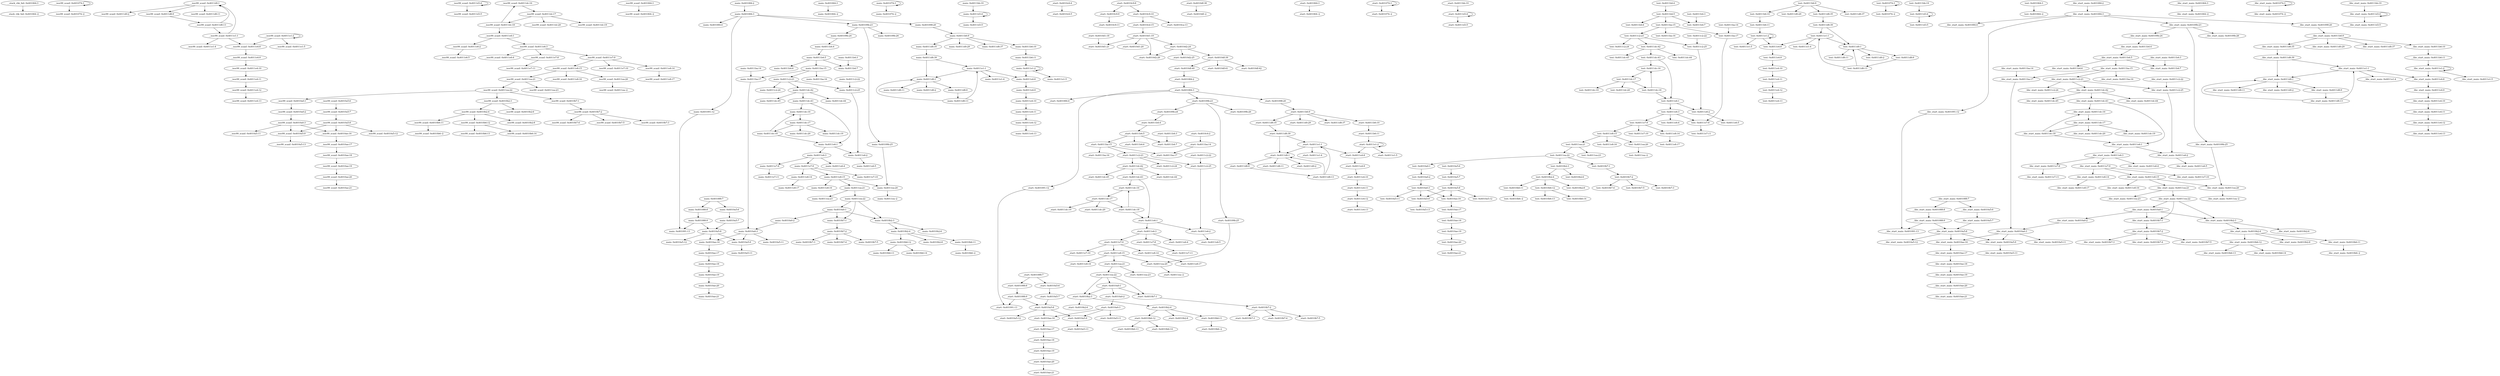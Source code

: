 digraph {
__stack_chk_fail_401064_3 [label="__stack_chk_fail: 0x401064:3"];
"__stack_chk_fail_401064_-2" [label="__stack_chk_fail: 0x401064:-2"];
__isoc99_scanf_401074_3 [label="__isoc99_scanf: 0x401074:3"];
"__isoc99_scanf_401074_-2" [label="__isoc99_scanf: 0x401074:-2"];
__isoc99_scanf_4011d0_1 [label="__isoc99_scanf: 0x4011d0:1"];
__isoc99_scanf_4011d0_2 [label="__isoc99_scanf: 0x4011d0:2"];
__isoc99_scanf_4011d8_9 [label="__isoc99_scanf: 0x4011d8:9"];
__isoc99_scanf_4011d8_11 [label="__isoc99_scanf: 0x4011d8:11"];
__isoc99_scanf_4011d3_4 [label="__isoc99_scanf: 0x4011d3:4"];
__isoc99_scanf_4011d3_5 [label="__isoc99_scanf: 0x4011d3:5"];
__isoc99_scanf_4011d8_13 [label="__isoc99_scanf: 0x4011d8:13"];
__isoc99_scanf_4011e1_1 [label="__isoc99_scanf: 0x4011e1:1"];
__isoc99_scanf_4011dc_16 [label="__isoc99_scanf: 0x4011dc:16"];
__isoc99_scanf_4011dc_17 [label="__isoc99_scanf: 0x4011dc:17"];
__isoc99_scanf_4011dc_18 [label="__isoc99_scanf: 0x4011dc:18"];
__isoc99_scanf_4011dc_19 [label="__isoc99_scanf: 0x4011dc:19"];
__isoc99_scanf_4011dc_20 [label="__isoc99_scanf: 0x4011dc:20"];
__isoc99_scanf_4011e6_1 [label="__isoc99_scanf: 0x4011e6:1"];
__isoc99_scanf_4011e1_4 [label="__isoc99_scanf: 0x4011e1:4"];
__isoc99_scanf_4011e4_8 [label="__isoc99_scanf: 0x4011e4:8"];
__isoc99_scanf_4011e1_2 [label="__isoc99_scanf: 0x4011e1:2"];
__isoc99_scanf_4011e1_5 [label="__isoc99_scanf: 0x4011e1:5"];
__isoc99_scanf_4011e4_9 [label="__isoc99_scanf: 0x4011e4:9"];
__isoc99_scanf_4011e4_10 [label="__isoc99_scanf: 0x4011e4:10"];
__isoc99_scanf_4011e4_11 [label="__isoc99_scanf: 0x4011e4:11"];
__isoc99_scanf_4011e4_12 [label="__isoc99_scanf: 0x4011e4:12"];
__isoc99_scanf_4011e4_13 [label="__isoc99_scanf: 0x4011e4:13"];
__isoc99_scanf_4011e6_2 [label="__isoc99_scanf: 0x4011e6:2"];
__isoc99_scanf_4011e6_3 [label="__isoc99_scanf: 0x4011e6:3"];
__isoc99_scanf_4011e6_5 [label="__isoc99_scanf: 0x4011e6:5"];
__isoc99_scanf_4011e6_4 [label="__isoc99_scanf: 0x4011e6:4"];
__isoc99_scanf_4011e7_8 [label="__isoc99_scanf: 0x4011e7:8"];
__isoc99_scanf_4011e7_9 [label="__isoc99_scanf: 0x4011e7:9"];
__isoc99_scanf_4011e7_11 [label="__isoc99_scanf: 0x4011e7:11"];
__isoc99_scanf_4011e7_10 [label="__isoc99_scanf: 0x4011e7:10"];
__isoc99_scanf_4011e8_14 [label="__isoc99_scanf: 0x4011e8:14"];
__isoc99_scanf_4011e8_15 [label="__isoc99_scanf: 0x4011e8:15"];
__isoc99_scanf_4011e8_17 [label="__isoc99_scanf: 0x4011e8:17"];
__isoc99_scanf_4011e8_16 [label="__isoc99_scanf: 0x4011e8:16"];
__isoc99_scanf_4011ea_20 [label="__isoc99_scanf: 0x4011ea:20"];
__isoc99_scanf_4011ea_21 [label="__isoc99_scanf: 0x4011ea:21"];
"__isoc99_scanf_4011ea_-2" [label="__isoc99_scanf: 0x4011ea:-2"];
__isoc99_scanf_4011ea_22 [label="__isoc99_scanf: 0x4011ea:22"];
__isoc99_scanf_4011ea_23 [label="__isoc99_scanf: 0x4011ea:23"];
__isoc99_scanf_4010a0_1 [label="__isoc99_scanf: 0x4010a0:1"];
__isoc99_scanf_4010b2_3 [label="__isoc99_scanf: 0x4010b2:3"];
__isoc99_scanf_4010b7_1 [label="__isoc99_scanf: 0x4010b7:1"];
__isoc99_scanf_4010a0_2 [label="__isoc99_scanf: 0x4010a0:2"];
__isoc99_scanf_4010a0_3 [label="__isoc99_scanf: 0x4010a0:3"];
__isoc99_scanf_4010a5_9 [label="__isoc99_scanf: 0x4010a5:9"];
__isoc99_scanf_4010a5_11 [label="__isoc99_scanf: 0x4010a5:11"];
__isoc99_scanf_4010ae_16 [label="__isoc99_scanf: 0x4010ae:16"];
__isoc99_scanf_4010a5_6 [label="__isoc99_scanf: 0x4010a5:6"];
__isoc99_scanf_4010a5_7 [label="__isoc99_scanf: 0x4010a5:7"];
__isoc99_scanf_4010a5_8 [label="__isoc99_scanf: 0x4010a5:8"];
__isoc99_scanf_4010a5_12 [label="__isoc99_scanf: 0x4010a5:12"];
__isoc99_scanf_4010a5_13 [label="__isoc99_scanf: 0x4010a5:13"];
__isoc99_scanf_4010ae_17 [label="__isoc99_scanf: 0x4010ae:17"];
__isoc99_scanf_4010ae_18 [label="__isoc99_scanf: 0x4010ae:18"];
__isoc99_scanf_4010ae_19 [label="__isoc99_scanf: 0x4010ae:19"];
__isoc99_scanf_4010ae_20 [label="__isoc99_scanf: 0x4010ae:20"];
__isoc99_scanf_4010ae_21 [label="__isoc99_scanf: 0x4010ae:21"];
__isoc99_scanf_4010b2_4 [label="__isoc99_scanf: 0x4010b2:4"];
__isoc99_scanf_4010b2_6 [label="__isoc99_scanf: 0x4010b2:6"];
__isoc99_scanf_4010b2_8 [label="__isoc99_scanf: 0x4010b2:8"];
__isoc99_scanf_4010b6_11 [label="__isoc99_scanf: 0x4010b6:11"];
__isoc99_scanf_4010b6_12 [label="__isoc99_scanf: 0x4010b6:12"];
"__isoc99_scanf_4010b6_-2" [label="__isoc99_scanf: 0x4010b6:-2"];
__isoc99_scanf_4010b6_13 [label="__isoc99_scanf: 0x4010b6:13"];
__isoc99_scanf_4010b6_14 [label="__isoc99_scanf: 0x4010b6:14"];
__isoc99_scanf_4010b7_2 [label="__isoc99_scanf: 0x4010b7:2"];
__isoc99_scanf_4010b7_3 [label="__isoc99_scanf: 0x4010b7:3"];
__isoc99_scanf_4010b7_4 [label="__isoc99_scanf: 0x4010b7:4"];
__isoc99_scanf_4010b7_5 [label="__isoc99_scanf: 0x4010b7:5"];
__isoc99_scanf_401064_3 [label="__isoc99_scanf: 0x401064:3"];
"__isoc99_scanf_401064_-2" [label="__isoc99_scanf: 0x401064:-2"];
main_401084_2 [label="main: 0x401084:2"];
main_401084_3 [label="main: 0x401084:3"];
main_401084_4 [label="main: 0x401084:4"];
main_401091_12 [label="main: 0x401091:12"];
main_401098_20 [label="main: 0x401098:20"];
main_40109b_23 [label="main: 0x40109b:23"];
main_401088_7 [label="main: 0x401088:7"];
main_401088_8 [label="main: 0x401088:8"];
main_4010a5_6 [label="main: 0x4010a5:6"];
main_401088_9 [label="main: 0x401088:9"];
main_401091_13 [label="main: 0x401091:13"];
main_4010a5_8 [label="main: 0x4010a5:8"];
main_4011b6_9 [label="main: 0x4011b6:9"];
main_40109b_24 [label="main: 0x40109b:24"];
main_40109b_25 [label="main: 0x40109b:25"];
main_40109b_26 [label="main: 0x40109b:26"];
main_4011b4_4 [label="main: 0x4011b4:4"];
main_4011ea_20 [label="main: 0x4011ea:20"];
main_4011b4_5 [label="main: 0x4011b4:5"];
main_4011b4_6 [label="main: 0x4011b4:6"];
main_4011b4_7 [label="main: 0x4011b4:7"];
main_4011ba_15 [label="main: 0x4011ba:15"];
main_4011b4_3 [label="main: 0x4011b4:3"];
main_4011b6_10 [label="main: 0x4011b6:10"];
main_4011d0_29 [label="main: 0x4011d0:29"];
main_4011d8_35 [label="main: 0x4011d8:35"];
main_4011d8_37 [label="main: 0x4011d8:37"];
main_4011b6_11 [label="main: 0x4011b6:11"];
main_4011e1_2 [label="main: 0x4011e1:2"];
main_4011ba_16 [label="main: 0x4011ba:16"];
main_4011ba_17 [label="main: 0x4011ba:17"];
main_4011c2_23 [label="main: 0x4011c2:23"];
main_4010a0_3 [label="main: 0x4010a0:3"];
main_4011ba_14 [label="main: 0x4011ba:14"];
main_4011c2_24 [label="main: 0x4011c2:24"];
main_4011c2_25 [label="main: 0x4011c2:25"];
main_4011dc_42 [label="main: 0x4011dc:42"];
main_4011e6_2 [label="main: 0x4011e6:2"];
main_4011c2_22 [label="main: 0x4011c2:22"];
main_4011d8_39 [label="main: 0x4011d8:39"];
main_4011e1_1 [label="main: 0x4011e1:1"];
main_4011d0_1 [label="main: 0x4011d0:1"];
main_4011dc_43 [label="main: 0x4011dc:43"];
main_4011dc_44 [label="main: 0x4011dc:44"];
main_4011dc_45 [label="main: 0x4011dc:45"];
main_4011dc_16 [label="main: 0x4011dc:16"];
main_4011e6_1 [label="main: 0x4011e6:1"];
main_4010a0_1 [label="main: 0x4010a0:1"];
main_4010a0_2 [label="main: 0x4010a0:2"];
main_4010b2_3 [label="main: 0x4010b2:3"];
main_4010b7_1 [label="main: 0x4010b7:1"];
main_4010a5_9 [label="main: 0x4010a5:9"];
main_4010a5_11 [label="main: 0x4010a5:11"];
main_4010ae_16 [label="main: 0x4010ae:16"];
main_4010a5_7 [label="main: 0x4010a5:7"];
main_4010a5_12 [label="main: 0x4010a5:12"];
main_4010a5_13 [label="main: 0x4010a5:13"];
main_4010ae_17 [label="main: 0x4010ae:17"];
main_4010ae_18 [label="main: 0x4010ae:18"];
main_4010ae_19 [label="main: 0x4010ae:19"];
main_4010ae_20 [label="main: 0x4010ae:20"];
main_4010ae_21 [label="main: 0x4010ae:21"];
main_4010b2_4 [label="main: 0x4010b2:4"];
main_4010b2_6 [label="main: 0x4010b2:6"];
main_4010b2_8 [label="main: 0x4010b2:8"];
main_4010b6_11 [label="main: 0x4010b6:11"];
main_4010b6_12 [label="main: 0x4010b6:12"];
"main_4010b6_-2" [label="main: 0x4010b6:-2"];
main_4010b6_13 [label="main: 0x4010b6:13"];
main_4010b6_14 [label="main: 0x4010b6:14"];
main_4010b7_2 [label="main: 0x4010b7:2"];
main_4010b7_3 [label="main: 0x4010b7:3"];
main_4010b7_4 [label="main: 0x4010b7:4"];
main_4010b7_5 [label="main: 0x4010b7:5"];
main_401064_3 [label="main: 0x401064:3"];
"main_401064_-2" [label="main: 0x401064:-2"];
main_401074_3 [label="main: 0x401074:3"];
"main_401074_-2" [label="main: 0x401074:-2"];
main_4011e1_4 [label="main: 0x4011e1:4"];
main_4011e4_8 [label="main: 0x4011e4:8"];
main_4011e1_5 [label="main: 0x4011e1:5"];
main_4011e4_9 [label="main: 0x4011e4:9"];
main_4011e4_10 [label="main: 0x4011e4:10"];
main_4011e4_11 [label="main: 0x4011e4:11"];
main_4011e4_12 [label="main: 0x4011e4:12"];
main_4011e4_13 [label="main: 0x4011e4:13"];
main_4011d0_2 [label="main: 0x4011d0:2"];
main_4011d8_9 [label="main: 0x4011d8:9"];
main_4011d8_11 [label="main: 0x4011d8:11"];
main_4011d3_4 [label="main: 0x4011d3:4"];
main_4011d3_5 [label="main: 0x4011d3:5"];
main_4011d8_13 [label="main: 0x4011d8:13"];
main_4011dc_17 [label="main: 0x4011dc:17"];
main_4011dc_18 [label="main: 0x4011dc:18"];
main_4011dc_19 [label="main: 0x4011dc:19"];
main_4011dc_20 [label="main: 0x4011dc:20"];
main_4011e6_3 [label="main: 0x4011e6:3"];
main_4011e6_5 [label="main: 0x4011e6:5"];
main_4011e6_4 [label="main: 0x4011e6:4"];
main_4011e7_8 [label="main: 0x4011e7:8"];
main_4011e7_9 [label="main: 0x4011e7:9"];
main_4011e7_11 [label="main: 0x4011e7:11"];
main_4011e7_10 [label="main: 0x4011e7:10"];
main_4011e8_14 [label="main: 0x4011e8:14"];
main_4011e8_15 [label="main: 0x4011e8:15"];
main_4011e8_17 [label="main: 0x4011e8:17"];
main_4011e8_16 [label="main: 0x4011e8:16"];
main_4011ea_21 [label="main: 0x4011ea:21"];
"main_4011ea_-2" [label="main: 0x4011ea:-2"];
main_4011ea_22 [label="main: 0x4011ea:22"];
main_4011ea_23 [label="main: 0x4011ea:23"];
main_4011bb_19 [label="main: 0x4011bb:19"];
_start_4010c6_4 [label="_start: 0x4010c6:4"];
_start_4010c6_5 [label="_start: 0x4010c6:5"];
_start_4010c9_8 [label="_start: 0x4010c9:8"];
_start_4010c9_9 [label="_start: 0x4010c9:9"];
_start_4010c9_10 [label="_start: 0x4010c9:10"];
_start_4010c9_11 [label="_start: 0x4010c9:11"];
_start_4010ca_13 [label="_start: 0x4010ca:13"];
_start_4010cd_15 [label="_start: 0x4010cd:15"];
_start_4010d1_19 [label="_start: 0x4010d1:19"];
_start_4010d1_20 [label="_start: 0x4010d1:20"];
_start_4010d1_21 [label="_start: 0x4010d1:21"];
_start_4010d2_24 [label="_start: 0x4010d2:24"];
_start_4010d2_26 [label="_start: 0x4010d2:26"];
_start_4010d1_18 [label="_start: 0x4010d1:18"];
_start_4010d2_25 [label="_start: 0x4010d2:25"];
_start_4010df_39 [label="_start: 0x4010df:39"];
_start_4010df_40 [label="_start: 0x4010df:40"];
_start_4010df_41 [label="_start: 0x4010df:41"];
_start_4010df_42 [label="_start: 0x4010df:42"];
_start_401084_2 [label="_start: 0x401084:2"];
_start_4010df_38 [label="_start: 0x4010df:38"];
"_start_4010df_-2" [label="_start: 0x4010df:-2"];
_start_401084_3 [label="_start: 0x401084:3"];
_start_401084_4 [label="_start: 0x401084:4"];
_start_401091_12 [label="_start: 0x401091:12"];
_start_401098_20 [label="_start: 0x401098:20"];
_start_40109b_23 [label="_start: 0x40109b:23"];
_start_401088_7 [label="_start: 0x401088:7"];
_start_401088_8 [label="_start: 0x401088:8"];
_start_4010a5_6 [label="_start: 0x4010a5:6"];
_start_401088_9 [label="_start: 0x401088:9"];
_start_401091_13 [label="_start: 0x401091:13"];
_start_4010a5_8 [label="_start: 0x4010a5:8"];
_start_4011b6_9 [label="_start: 0x4011b6:9"];
_start_40109b_24 [label="_start: 0x40109b:24"];
_start_40109b_25 [label="_start: 0x40109b:25"];
_start_40109b_26 [label="_start: 0x40109b:26"];
_start_4011b4_4 [label="_start: 0x4011b4:4"];
_start_4011ea_20 [label="_start: 0x4011ea:20"];
_start_4011b4_5 [label="_start: 0x4011b4:5"];
_start_4011b4_6 [label="_start: 0x4011b4:6"];
_start_4011b4_7 [label="_start: 0x4011b4:7"];
_start_4011ba_15 [label="_start: 0x4011ba:15"];
_start_4011b4_3 [label="_start: 0x4011b4:3"];
_start_4011b6_10 [label="_start: 0x4011b6:10"];
_start_4011d0_29 [label="_start: 0x4011d0:29"];
_start_4011d8_35 [label="_start: 0x4011d8:35"];
_start_4011d8_37 [label="_start: 0x4011d8:37"];
_start_4011b6_11 [label="_start: 0x4011b6:11"];
_start_4011e1_2 [label="_start: 0x4011e1:2"];
_start_4010c4_2 [label="_start: 0x4010c4:2"];
_start_4011ba_14 [label="_start: 0x4011ba:14"];
_start_4011ba_17 [label="_start: 0x4011ba:17"];
_start_4011ba_16 [label="_start: 0x4011ba:16"];
_start_4011c2_23 [label="_start: 0x4011c2:23"];
_start_4011c2_24 [label="_start: 0x4011c2:24"];
_start_4011c2_25 [label="_start: 0x4011c2:25"];
_start_4011dc_42 [label="_start: 0x4011dc:42"];
_start_4011e6_2 [label="_start: 0x4011e6:2"];
_start_4011c2_22 [label="_start: 0x4011c2:22"];
_start_4011d8_39 [label="_start: 0x4011d8:39"];
_start_4011e1_1 [label="_start: 0x4011e1:1"];
_start_4011d0_1 [label="_start: 0x4011d0:1"];
_start_4011dc_43 [label="_start: 0x4011dc:43"];
_start_4011dc_44 [label="_start: 0x4011dc:44"];
_start_4011dc_45 [label="_start: 0x4011dc:45"];
_start_4011dc_16 [label="_start: 0x4011dc:16"];
_start_4011e6_1 [label="_start: 0x4011e6:1"];
_start_4010a0_1 [label="_start: 0x4010a0:1"];
_start_4010a0_2 [label="_start: 0x4010a0:2"];
_start_4010b2_3 [label="_start: 0x4010b2:3"];
_start_4010b7_1 [label="_start: 0x4010b7:1"];
_start_4010a0_3 [label="_start: 0x4010a0:3"];
_start_4010a5_9 [label="_start: 0x4010a5:9"];
_start_4010a5_11 [label="_start: 0x4010a5:11"];
_start_4010ae_16 [label="_start: 0x4010ae:16"];
_start_4010a5_7 [label="_start: 0x4010a5:7"];
_start_4010a5_12 [label="_start: 0x4010a5:12"];
_start_4010a5_13 [label="_start: 0x4010a5:13"];
_start_4010ae_17 [label="_start: 0x4010ae:17"];
_start_4010ae_18 [label="_start: 0x4010ae:18"];
_start_4010ae_19 [label="_start: 0x4010ae:19"];
_start_4010ae_20 [label="_start: 0x4010ae:20"];
_start_4010ae_21 [label="_start: 0x4010ae:21"];
_start_4010b2_4 [label="_start: 0x4010b2:4"];
_start_4010b2_6 [label="_start: 0x4010b2:6"];
_start_4010b2_8 [label="_start: 0x4010b2:8"];
_start_4010b6_11 [label="_start: 0x4010b6:11"];
_start_4010b6_12 [label="_start: 0x4010b6:12"];
"_start_4010b6_-2" [label="_start: 0x4010b6:-2"];
_start_4010b6_13 [label="_start: 0x4010b6:13"];
_start_4010b6_14 [label="_start: 0x4010b6:14"];
_start_4010b7_2 [label="_start: 0x4010b7:2"];
_start_4010b7_3 [label="_start: 0x4010b7:3"];
_start_4010b7_4 [label="_start: 0x4010b7:4"];
_start_4010b7_5 [label="_start: 0x4010b7:5"];
_start_401064_3 [label="_start: 0x401064:3"];
"_start_401064_-2" [label="_start: 0x401064:-2"];
_start_401074_3 [label="_start: 0x401074:3"];
"_start_401074_-2" [label="_start: 0x401074:-2"];
_start_4011e1_4 [label="_start: 0x4011e1:4"];
_start_4011e4_8 [label="_start: 0x4011e4:8"];
_start_4011e1_5 [label="_start: 0x4011e1:5"];
_start_4011e4_9 [label="_start: 0x4011e4:9"];
_start_4011e4_10 [label="_start: 0x4011e4:10"];
_start_4011e4_11 [label="_start: 0x4011e4:11"];
_start_4011e4_12 [label="_start: 0x4011e4:12"];
_start_4011e4_13 [label="_start: 0x4011e4:13"];
_start_4011d0_2 [label="_start: 0x4011d0:2"];
_start_4011d8_9 [label="_start: 0x4011d8:9"];
_start_4011d8_11 [label="_start: 0x4011d8:11"];
_start_4011d3_4 [label="_start: 0x4011d3:4"];
_start_4011d3_5 [label="_start: 0x4011d3:5"];
_start_4011d8_13 [label="_start: 0x4011d8:13"];
_start_4011dc_17 [label="_start: 0x4011dc:17"];
_start_4011dc_18 [label="_start: 0x4011dc:18"];
_start_4011dc_19 [label="_start: 0x4011dc:19"];
_start_4011dc_20 [label="_start: 0x4011dc:20"];
_start_4011e6_3 [label="_start: 0x4011e6:3"];
_start_4011e6_5 [label="_start: 0x4011e6:5"];
_start_4011e6_4 [label="_start: 0x4011e6:4"];
_start_4011e7_8 [label="_start: 0x4011e7:8"];
_start_4011e7_9 [label="_start: 0x4011e7:9"];
_start_4011e7_11 [label="_start: 0x4011e7:11"];
_start_4011e7_10 [label="_start: 0x4011e7:10"];
_start_4011e8_14 [label="_start: 0x4011e8:14"];
_start_4011e8_15 [label="_start: 0x4011e8:15"];
_start_4011e8_17 [label="_start: 0x4011e8:17"];
_start_4011e8_16 [label="_start: 0x4011e8:16"];
_start_4011ea_21 [label="_start: 0x4011ea:21"];
"_start_4011ea_-2" [label="_start: 0x4011ea:-2"];
_start_4011ea_22 [label="_start: 0x4011ea:22"];
_start_4011ea_23 [label="_start: 0x4011ea:23"];
_start_4011bb_19 [label="_start: 0x4011bb:19"];
test_4011b4_4 [label="test: 0x4011b4:4"];
test_4011b4_5 [label="test: 0x4011b4:5"];
test_4011b4_6 [label="test: 0x4011b4:6"];
test_4011b4_7 [label="test: 0x4011b4:7"];
test_4011ba_15 [label="test: 0x4011ba:15"];
test_4011b4_3 [label="test: 0x4011b4:3"];
test_4011b6_9 [label="test: 0x4011b6:9"];
test_4011b6_10 [label="test: 0x4011b6:10"];
test_4011d0_29 [label="test: 0x4011d0:29"];
test_4011d8_35 [label="test: 0x4011d8:35"];
test_4011d8_37 [label="test: 0x4011d8:37"];
test_4011b6_11 [label="test: 0x4011b6:11"];
test_4011e1_2 [label="test: 0x4011e1:2"];
test_4011ba_16 [label="test: 0x4011ba:16"];
test_4011ba_17 [label="test: 0x4011ba:17"];
test_4011c2_23 [label="test: 0x4011c2:23"];
test_4011e7_8 [label="test: 0x4011e7:8"];
test_4011ba_14 [label="test: 0x4011ba:14"];
test_4011c2_24 [label="test: 0x4011c2:24"];
test_4011c2_25 [label="test: 0x4011c2:25"];
test_4011dc_42 [label="test: 0x4011dc:42"];
test_4011e6_2 [label="test: 0x4011e6:2"];
test_4011c2_22 [label="test: 0x4011c2:22"];
test_4011d8_39 [label="test: 0x4011d8:39"];
test_4011e1_1 [label="test: 0x4011e1:1"];
test_4011d0_1 [label="test: 0x4011d0:1"];
test_4011dc_43 [label="test: 0x4011dc:43"];
test_4011dc_44 [label="test: 0x4011dc:44"];
test_4011dc_45 [label="test: 0x4011dc:45"];
test_4011dc_16 [label="test: 0x4011dc:16"];
test_4011e6_1 [label="test: 0x4011e6:1"];
test_401074_3 [label="test: 0x401074:3"];
"test_401074_-2" [label="test: 0x401074:-2"];
test_4011e1_4 [label="test: 0x4011e1:4"];
test_4011e4_8 [label="test: 0x4011e4:8"];
test_4011e1_5 [label="test: 0x4011e1:5"];
test_4011e4_9 [label="test: 0x4011e4:9"];
test_4011e4_10 [label="test: 0x4011e4:10"];
test_4011e4_11 [label="test: 0x4011e4:11"];
test_4011e4_12 [label="test: 0x4011e4:12"];
test_4011e4_13 [label="test: 0x4011e4:13"];
test_4011d0_2 [label="test: 0x4011d0:2"];
test_4011d8_9 [label="test: 0x4011d8:9"];
test_4011d8_11 [label="test: 0x4011d8:11"];
test_4011d3_4 [label="test: 0x4011d3:4"];
test_4011d3_5 [label="test: 0x4011d3:5"];
test_4011d8_13 [label="test: 0x4011d8:13"];
test_4011dc_17 [label="test: 0x4011dc:17"];
test_4011dc_18 [label="test: 0x4011dc:18"];
test_4011dc_19 [label="test: 0x4011dc:19"];
test_4011dc_20 [label="test: 0x4011dc:20"];
test_4011e6_3 [label="test: 0x4011e6:3"];
test_4011e6_5 [label="test: 0x4011e6:5"];
test_4011e6_4 [label="test: 0x4011e6:4"];
test_4011e7_9 [label="test: 0x4011e7:9"];
test_4011e7_11 [label="test: 0x4011e7:11"];
test_4011e7_10 [label="test: 0x4011e7:10"];
test_4011e8_14 [label="test: 0x4011e8:14"];
test_4011e8_15 [label="test: 0x4011e8:15"];
test_4011e8_17 [label="test: 0x4011e8:17"];
test_4011e8_16 [label="test: 0x4011e8:16"];
test_4011ea_20 [label="test: 0x4011ea:20"];
test_4011ea_21 [label="test: 0x4011ea:21"];
"test_4011ea_-2" [label="test: 0x4011ea:-2"];
test_4011ea_22 [label="test: 0x4011ea:22"];
test_4011ea_23 [label="test: 0x4011ea:23"];
test_4010a0_1 [label="test: 0x4010a0:1"];
test_4010b2_3 [label="test: 0x4010b2:3"];
test_4010b7_1 [label="test: 0x4010b7:1"];
test_4010a0_2 [label="test: 0x4010a0:2"];
test_4010a0_3 [label="test: 0x4010a0:3"];
test_4010a5_9 [label="test: 0x4010a5:9"];
test_4010a5_11 [label="test: 0x4010a5:11"];
test_4010ae_16 [label="test: 0x4010ae:16"];
test_4010a5_6 [label="test: 0x4010a5:6"];
test_4010a5_7 [label="test: 0x4010a5:7"];
test_4010a5_8 [label="test: 0x4010a5:8"];
test_4010a5_12 [label="test: 0x4010a5:12"];
test_4010a5_13 [label="test: 0x4010a5:13"];
test_4010ae_17 [label="test: 0x4010ae:17"];
test_4010ae_18 [label="test: 0x4010ae:18"];
test_4010ae_19 [label="test: 0x4010ae:19"];
test_4010ae_20 [label="test: 0x4010ae:20"];
test_4010ae_21 [label="test: 0x4010ae:21"];
test_4010b2_4 [label="test: 0x4010b2:4"];
test_4010b2_6 [label="test: 0x4010b2:6"];
test_4010b2_8 [label="test: 0x4010b2:8"];
test_4010b6_11 [label="test: 0x4010b6:11"];
test_4010b6_12 [label="test: 0x4010b6:12"];
"test_4010b6_-2" [label="test: 0x4010b6:-2"];
test_4010b6_13 [label="test: 0x4010b6:13"];
test_4010b6_14 [label="test: 0x4010b6:14"];
test_4010b7_2 [label="test: 0x4010b7:2"];
test_4010b7_3 [label="test: 0x4010b7:3"];
test_4010b7_4 [label="test: 0x4010b7:4"];
test_4010b7_5 [label="test: 0x4010b7:5"];
test_401064_3 [label="test: 0x401064:3"];
"test_401064_-2" [label="test: 0x401064:-2"];
test_4011bb_19 [label="test: 0x4011bb:19"];
__libc_start_main_401084_2 [label="__libc_start_main: 0x401084:2"];
__libc_start_main_401084_3 [label="__libc_start_main: 0x401084:3"];
__libc_start_main_401084_4 [label="__libc_start_main: 0x401084:4"];
__libc_start_main_401091_12 [label="__libc_start_main: 0x401091:12"];
__libc_start_main_401098_20 [label="__libc_start_main: 0x401098:20"];
__libc_start_main_40109b_23 [label="__libc_start_main: 0x40109b:23"];
__libc_start_main_401088_7 [label="__libc_start_main: 0x401088:7"];
__libc_start_main_401088_8 [label="__libc_start_main: 0x401088:8"];
__libc_start_main_4010a5_6 [label="__libc_start_main: 0x4010a5:6"];
__libc_start_main_401088_9 [label="__libc_start_main: 0x401088:9"];
__libc_start_main_401091_13 [label="__libc_start_main: 0x401091:13"];
__libc_start_main_4010a5_8 [label="__libc_start_main: 0x4010a5:8"];
__libc_start_main_4011b6_9 [label="__libc_start_main: 0x4011b6:9"];
__libc_start_main_40109b_24 [label="__libc_start_main: 0x40109b:24"];
__libc_start_main_40109b_25 [label="__libc_start_main: 0x40109b:25"];
__libc_start_main_40109b_26 [label="__libc_start_main: 0x40109b:26"];
__libc_start_main_4011b4_4 [label="__libc_start_main: 0x4011b4:4"];
__libc_start_main_4011ea_20 [label="__libc_start_main: 0x4011ea:20"];
__libc_start_main_4011b4_5 [label="__libc_start_main: 0x4011b4:5"];
__libc_start_main_4011b4_6 [label="__libc_start_main: 0x4011b4:6"];
__libc_start_main_4011b4_7 [label="__libc_start_main: 0x4011b4:7"];
__libc_start_main_4011ba_15 [label="__libc_start_main: 0x4011ba:15"];
__libc_start_main_4011b4_3 [label="__libc_start_main: 0x4011b4:3"];
__libc_start_main_4011b6_10 [label="__libc_start_main: 0x4011b6:10"];
__libc_start_main_4011d0_29 [label="__libc_start_main: 0x4011d0:29"];
__libc_start_main_4011d8_35 [label="__libc_start_main: 0x4011d8:35"];
__libc_start_main_4011d8_37 [label="__libc_start_main: 0x4011d8:37"];
__libc_start_main_4011b6_11 [label="__libc_start_main: 0x4011b6:11"];
__libc_start_main_4011e1_2 [label="__libc_start_main: 0x4011e1:2"];
__libc_start_main_4011ba_16 [label="__libc_start_main: 0x4011ba:16"];
__libc_start_main_4011ba_17 [label="__libc_start_main: 0x4011ba:17"];
__libc_start_main_4011c2_23 [label="__libc_start_main: 0x4011c2:23"];
__libc_start_main_4010a0_3 [label="__libc_start_main: 0x4010a0:3"];
__libc_start_main_4011ba_14 [label="__libc_start_main: 0x4011ba:14"];
__libc_start_main_4011c2_24 [label="__libc_start_main: 0x4011c2:24"];
__libc_start_main_4011c2_25 [label="__libc_start_main: 0x4011c2:25"];
__libc_start_main_4011dc_42 [label="__libc_start_main: 0x4011dc:42"];
__libc_start_main_4011e6_2 [label="__libc_start_main: 0x4011e6:2"];
__libc_start_main_4011c2_22 [label="__libc_start_main: 0x4011c2:22"];
__libc_start_main_4011d8_39 [label="__libc_start_main: 0x4011d8:39"];
__libc_start_main_4011e1_1 [label="__libc_start_main: 0x4011e1:1"];
__libc_start_main_4011d0_1 [label="__libc_start_main: 0x4011d0:1"];
__libc_start_main_4011dc_43 [label="__libc_start_main: 0x4011dc:43"];
__libc_start_main_4011dc_44 [label="__libc_start_main: 0x4011dc:44"];
__libc_start_main_4011dc_45 [label="__libc_start_main: 0x4011dc:45"];
__libc_start_main_4011dc_16 [label="__libc_start_main: 0x4011dc:16"];
__libc_start_main_4011e6_1 [label="__libc_start_main: 0x4011e6:1"];
__libc_start_main_4010a0_1 [label="__libc_start_main: 0x4010a0:1"];
__libc_start_main_4010a0_2 [label="__libc_start_main: 0x4010a0:2"];
__libc_start_main_4010b2_3 [label="__libc_start_main: 0x4010b2:3"];
__libc_start_main_4010b7_1 [label="__libc_start_main: 0x4010b7:1"];
__libc_start_main_4010a5_9 [label="__libc_start_main: 0x4010a5:9"];
__libc_start_main_4010a5_11 [label="__libc_start_main: 0x4010a5:11"];
__libc_start_main_4010ae_16 [label="__libc_start_main: 0x4010ae:16"];
__libc_start_main_4010a5_7 [label="__libc_start_main: 0x4010a5:7"];
__libc_start_main_4010a5_12 [label="__libc_start_main: 0x4010a5:12"];
__libc_start_main_4010a5_13 [label="__libc_start_main: 0x4010a5:13"];
__libc_start_main_4010ae_17 [label="__libc_start_main: 0x4010ae:17"];
__libc_start_main_4010ae_18 [label="__libc_start_main: 0x4010ae:18"];
__libc_start_main_4010ae_19 [label="__libc_start_main: 0x4010ae:19"];
__libc_start_main_4010ae_20 [label="__libc_start_main: 0x4010ae:20"];
__libc_start_main_4010ae_21 [label="__libc_start_main: 0x4010ae:21"];
__libc_start_main_4010b2_4 [label="__libc_start_main: 0x4010b2:4"];
__libc_start_main_4010b2_6 [label="__libc_start_main: 0x4010b2:6"];
__libc_start_main_4010b2_8 [label="__libc_start_main: 0x4010b2:8"];
__libc_start_main_4010b6_11 [label="__libc_start_main: 0x4010b6:11"];
__libc_start_main_4010b6_12 [label="__libc_start_main: 0x4010b6:12"];
"__libc_start_main_4010b6_-2" [label="__libc_start_main: 0x4010b6:-2"];
__libc_start_main_4010b6_13 [label="__libc_start_main: 0x4010b6:13"];
__libc_start_main_4010b6_14 [label="__libc_start_main: 0x4010b6:14"];
__libc_start_main_4010b7_2 [label="__libc_start_main: 0x4010b7:2"];
__libc_start_main_4010b7_3 [label="__libc_start_main: 0x4010b7:3"];
__libc_start_main_4010b7_4 [label="__libc_start_main: 0x4010b7:4"];
__libc_start_main_4010b7_5 [label="__libc_start_main: 0x4010b7:5"];
__libc_start_main_401064_3 [label="__libc_start_main: 0x401064:3"];
"__libc_start_main_401064_-2" [label="__libc_start_main: 0x401064:-2"];
__libc_start_main_401074_3 [label="__libc_start_main: 0x401074:3"];
"__libc_start_main_401074_-2" [label="__libc_start_main: 0x401074:-2"];
__libc_start_main_4011e1_4 [label="__libc_start_main: 0x4011e1:4"];
__libc_start_main_4011e4_8 [label="__libc_start_main: 0x4011e4:8"];
__libc_start_main_4011e1_5 [label="__libc_start_main: 0x4011e1:5"];
__libc_start_main_4011e4_9 [label="__libc_start_main: 0x4011e4:9"];
__libc_start_main_4011e4_10 [label="__libc_start_main: 0x4011e4:10"];
__libc_start_main_4011e4_11 [label="__libc_start_main: 0x4011e4:11"];
__libc_start_main_4011e4_12 [label="__libc_start_main: 0x4011e4:12"];
__libc_start_main_4011e4_13 [label="__libc_start_main: 0x4011e4:13"];
__libc_start_main_4011d0_2 [label="__libc_start_main: 0x4011d0:2"];
__libc_start_main_4011d8_9 [label="__libc_start_main: 0x4011d8:9"];
__libc_start_main_4011d8_11 [label="__libc_start_main: 0x4011d8:11"];
__libc_start_main_4011d3_4 [label="__libc_start_main: 0x4011d3:4"];
__libc_start_main_4011d3_5 [label="__libc_start_main: 0x4011d3:5"];
__libc_start_main_4011d8_13 [label="__libc_start_main: 0x4011d8:13"];
__libc_start_main_4011dc_17 [label="__libc_start_main: 0x4011dc:17"];
__libc_start_main_4011dc_18 [label="__libc_start_main: 0x4011dc:18"];
__libc_start_main_4011dc_19 [label="__libc_start_main: 0x4011dc:19"];
__libc_start_main_4011dc_20 [label="__libc_start_main: 0x4011dc:20"];
__libc_start_main_4011e6_3 [label="__libc_start_main: 0x4011e6:3"];
__libc_start_main_4011e6_5 [label="__libc_start_main: 0x4011e6:5"];
__libc_start_main_4011e6_4 [label="__libc_start_main: 0x4011e6:4"];
__libc_start_main_4011e7_8 [label="__libc_start_main: 0x4011e7:8"];
__libc_start_main_4011e7_9 [label="__libc_start_main: 0x4011e7:9"];
__libc_start_main_4011e7_11 [label="__libc_start_main: 0x4011e7:11"];
__libc_start_main_4011e7_10 [label="__libc_start_main: 0x4011e7:10"];
__libc_start_main_4011e8_14 [label="__libc_start_main: 0x4011e8:14"];
__libc_start_main_4011e8_15 [label="__libc_start_main: 0x4011e8:15"];
__libc_start_main_4011e8_17 [label="__libc_start_main: 0x4011e8:17"];
__libc_start_main_4011e8_16 [label="__libc_start_main: 0x4011e8:16"];
__libc_start_main_4011ea_21 [label="__libc_start_main: 0x4011ea:21"];
"__libc_start_main_4011ea_-2" [label="__libc_start_main: 0x4011ea:-2"];
__libc_start_main_4011ea_22 [label="__libc_start_main: 0x4011ea:22"];
__libc_start_main_4011ea_23 [label="__libc_start_main: 0x4011ea:23"];
__libc_start_main_4011bb_19 [label="__libc_start_main: 0x4011bb:19"];
__stack_chk_fail_401064_3 -> "__stack_chk_fail_401064_-2";
__isoc99_scanf_401074_3 -> "__isoc99_scanf_401074_-2";
__isoc99_scanf_401074_3 -> __isoc99_scanf_401074_3;
__isoc99_scanf_4011d0_1 -> __isoc99_scanf_4011d0_2;
__isoc99_scanf_4011d0_1 -> __isoc99_scanf_4011d8_9;
__isoc99_scanf_4011d0_1 -> __isoc99_scanf_4011d8_11;
__isoc99_scanf_4011d8_9 -> __isoc99_scanf_4011d8_13;
__isoc99_scanf_4011d3_4 -> __isoc99_scanf_4011d3_5;
__isoc99_scanf_4011d3_4 -> __isoc99_scanf_4011d3_4;
__isoc99_scanf_4011d8_13 -> __isoc99_scanf_4011e1_1;
__isoc99_scanf_4011d8_13 -> __isoc99_scanf_4011d0_1;
__isoc99_scanf_4011e1_1 -> __isoc99_scanf_4011e1_4;
__isoc99_scanf_4011e1_1 -> __isoc99_scanf_4011e4_8;
__isoc99_scanf_4011e1_1 -> __isoc99_scanf_4011d0_1;
__isoc99_scanf_4011dc_16 -> __isoc99_scanf_4011dc_17;
__isoc99_scanf_4011dc_17 -> __isoc99_scanf_4011dc_18;
__isoc99_scanf_4011dc_17 -> __isoc99_scanf_4011dc_19;
__isoc99_scanf_4011dc_17 -> __isoc99_scanf_4011dc_20;
__isoc99_scanf_4011dc_18 -> __isoc99_scanf_4011e6_1;
__isoc99_scanf_4011dc_18 -> __isoc99_scanf_4011dc_16;
__isoc99_scanf_4011e6_1 -> __isoc99_scanf_4011e6_2;
__isoc99_scanf_4011e6_1 -> __isoc99_scanf_4011e6_3;
__isoc99_scanf_4011e4_8 -> __isoc99_scanf_4011e4_9;
__isoc99_scanf_4011e1_2 -> __isoc99_scanf_4011e1_5;
__isoc99_scanf_4011e1_2 -> __isoc99_scanf_4011e4_8;
__isoc99_scanf_4011e1_2 -> __isoc99_scanf_4011e1_2;
__isoc99_scanf_4011e4_9 -> __isoc99_scanf_4011e4_10;
__isoc99_scanf_4011e4_10 -> __isoc99_scanf_4011e4_11;
__isoc99_scanf_4011e4_11 -> __isoc99_scanf_4011e4_12;
__isoc99_scanf_4011e4_12 -> __isoc99_scanf_4011e4_13;
__isoc99_scanf_4011e6_2 -> __isoc99_scanf_4011e6_5;
__isoc99_scanf_4011e6_3 -> __isoc99_scanf_4011e6_4;
__isoc99_scanf_4011e6_3 -> __isoc99_scanf_4011e7_8;
__isoc99_scanf_4011e6_3 -> __isoc99_scanf_4011e7_9;
__isoc99_scanf_4011e7_8 -> __isoc99_scanf_4011e7_11;
__isoc99_scanf_4011e7_9 -> __isoc99_scanf_4011e7_10;
__isoc99_scanf_4011e7_9 -> __isoc99_scanf_4011e8_14;
__isoc99_scanf_4011e7_9 -> __isoc99_scanf_4011e8_15;
__isoc99_scanf_4011e8_14 -> __isoc99_scanf_4011e8_17;
__isoc99_scanf_4011e8_15 -> __isoc99_scanf_4011e8_16;
__isoc99_scanf_4011e8_15 -> __isoc99_scanf_4011ea_20;
__isoc99_scanf_4011e8_15 -> __isoc99_scanf_4011ea_21;
__isoc99_scanf_4011ea_20 -> "__isoc99_scanf_4011ea_-2";
__isoc99_scanf_4011ea_21 -> __isoc99_scanf_4011ea_22;
__isoc99_scanf_4011ea_21 -> __isoc99_scanf_4011ea_23;
__isoc99_scanf_4011ea_22 -> __isoc99_scanf_4010a0_1;
__isoc99_scanf_4011ea_22 -> __isoc99_scanf_4010b2_3;
__isoc99_scanf_4011ea_22 -> __isoc99_scanf_4010b7_1;
__isoc99_scanf_4010a0_1 -> __isoc99_scanf_4010a0_2;
__isoc99_scanf_4010b2_3 -> __isoc99_scanf_4010b2_4;
__isoc99_scanf_4010b2_3 -> __isoc99_scanf_4010b2_6;
__isoc99_scanf_4010b7_1 -> __isoc99_scanf_4010b7_2;
__isoc99_scanf_4010a0_2 -> __isoc99_scanf_4010a0_3;
__isoc99_scanf_4010a0_3 -> __isoc99_scanf_4010a5_9;
__isoc99_scanf_4010a0_3 -> __isoc99_scanf_4010a5_11;
__isoc99_scanf_4010a0_3 -> __isoc99_scanf_4010ae_16;
__isoc99_scanf_4010a5_9 -> __isoc99_scanf_4010a5_13;
__isoc99_scanf_4010ae_16 -> __isoc99_scanf_4010ae_17;
__isoc99_scanf_4010a5_6 -> __isoc99_scanf_4010a5_7;
__isoc99_scanf_4010a5_7 -> __isoc99_scanf_4010a5_8;
__isoc99_scanf_4010a5_8 -> __isoc99_scanf_4010a5_9;
__isoc99_scanf_4010a5_8 -> __isoc99_scanf_4010a5_12;
__isoc99_scanf_4010a5_8 -> __isoc99_scanf_4010ae_16;
__isoc99_scanf_4010ae_17 -> __isoc99_scanf_4010ae_18;
__isoc99_scanf_4010ae_18 -> __isoc99_scanf_4010ae_19;
__isoc99_scanf_4010ae_19 -> __isoc99_scanf_4010ae_20;
__isoc99_scanf_4010ae_20 -> __isoc99_scanf_4010ae_21;
__isoc99_scanf_4010b2_4 -> __isoc99_scanf_4010b2_8;
__isoc99_scanf_4010b2_4 -> __isoc99_scanf_4010b6_11;
__isoc99_scanf_4010b2_4 -> __isoc99_scanf_4010b6_12;
__isoc99_scanf_4010b6_11 -> "__isoc99_scanf_4010b6_-2";
__isoc99_scanf_4010b6_12 -> __isoc99_scanf_4010b6_13;
__isoc99_scanf_4010b6_12 -> __isoc99_scanf_4010b6_14;
__isoc99_scanf_4010b7_2 -> __isoc99_scanf_4010b7_3;
__isoc99_scanf_4010b7_2 -> __isoc99_scanf_4010b7_4;
__isoc99_scanf_4010b7_2 -> __isoc99_scanf_4010b7_5;
__isoc99_scanf_401064_3 -> "__isoc99_scanf_401064_-2";
main_401084_2 -> main_401084_3;
main_401084_3 -> main_401084_4;
main_401084_3 -> main_401091_12;
main_401084_3 -> main_401098_20;
main_401084_3 -> main_40109b_23;
main_401091_12 -> main_401091_13;
main_401098_20 -> main_4011b6_9;
main_40109b_23 -> main_40109b_24;
main_40109b_23 -> main_40109b_25;
main_40109b_23 -> main_40109b_26;
main_401088_7 -> main_401088_8;
main_401088_7 -> main_4010a5_6;
main_401088_8 -> main_401088_9;
main_4010a5_6 -> main_4010a5_7;
main_401088_9 -> main_401091_13;
main_401088_9 -> main_4010a5_8;
main_4010a5_8 -> main_4010a5_9;
main_4010a5_8 -> main_4010a5_12;
main_4010a5_8 -> main_4010ae_16;
main_4011b6_9 -> main_4011b6_10;
main_4011b6_9 -> main_4011d0_29;
main_4011b6_9 -> main_4011d8_35;
main_4011b6_9 -> main_4011d8_37;
main_40109b_24 -> main_4011b4_4;
main_40109b_25 -> main_4011ea_20;
main_4011b4_4 -> main_4011b4_5;
main_4011ea_20 -> "main_4011ea_-2";
main_4011b4_5 -> main_4011b4_6;
main_4011b4_5 -> main_4011b4_7;
main_4011b4_5 -> main_4011ba_15;
main_4011ba_15 -> main_4011ba_16;
main_4011ba_15 -> main_4011ba_17;
main_4011ba_15 -> main_4011c2_23;
main_4011b4_3 -> main_4011b4_7;
main_4011b6_10 -> main_4011b6_11;
main_4011d8_35 -> main_4011d8_39;
main_4011b6_11 -> main_4011e1_2;
main_4011e1_2 -> main_4011e1_5;
main_4011e1_2 -> main_4011e4_8;
main_4011e1_2 -> main_4011e1_2;
main_4011ba_17 -> main_4010a0_3;
main_4011c2_23 -> main_4011c2_24;
main_4011c2_23 -> main_4011c2_25;
main_4011c2_23 -> main_4011dc_42;
main_4010a0_3 -> main_4010a5_9;
main_4010a0_3 -> main_4010a5_11;
main_4010a0_3 -> main_4010ae_16;
main_4011ba_14 -> main_4011ba_17;
main_4011c2_25 -> main_4011e6_2;
main_4011dc_42 -> main_4011dc_43;
main_4011dc_42 -> main_4011dc_44;
main_4011dc_42 -> main_4011dc_45;
main_4011e6_2 -> main_4011e6_5;
main_4011c2_22 -> main_4011c2_25;
main_4011d8_39 -> main_4011e1_1;
main_4011d8_39 -> main_4011d0_1;
main_4011e1_1 -> main_4011e1_4;
main_4011e1_1 -> main_4011e4_8;
main_4011e1_1 -> main_4011d0_1;
main_4011d0_1 -> main_4011d0_2;
main_4011d0_1 -> main_4011d8_9;
main_4011d0_1 -> main_4011d8_11;
main_4011dc_43 -> main_4011dc_16;
main_4011dc_43 -> main_4011e6_1;
main_4011dc_16 -> main_4011dc_17;
main_4011e6_1 -> main_4011e6_2;
main_4011e6_1 -> main_4011e6_3;
main_4010a0_1 -> main_4010a0_2;
main_4010a0_1 -> main_4010b2_3;
main_4010a0_1 -> main_4010b7_1;
main_4010a0_2 -> main_4010a0_3;
main_4010b2_3 -> main_4010b2_4;
main_4010b2_3 -> main_4010b2_6;
main_4010b7_1 -> main_4010b7_2;
main_4010a5_9 -> main_4010a5_13;
main_4010ae_16 -> main_4010ae_17;
main_4010a5_7 -> main_4010a5_8;
main_4010ae_17 -> main_4010ae_18;
main_4010ae_18 -> main_4010ae_19;
main_4010ae_19 -> main_4010ae_20;
main_4010ae_20 -> main_4010ae_21;
main_4010b2_4 -> main_4010b2_8;
main_4010b2_4 -> main_4010b6_11;
main_4010b2_4 -> main_4010b6_12;
main_4010b6_11 -> "main_4010b6_-2";
main_4010b6_12 -> main_4010b6_13;
main_4010b6_12 -> main_4010b6_14;
main_4010b7_2 -> main_4010b7_3;
main_4010b7_2 -> main_4010b7_4;
main_4010b7_2 -> main_4010b7_5;
main_401064_3 -> "main_401064_-2";
main_401074_3 -> "main_401074_-2";
main_401074_3 -> main_401074_3;
main_4011e4_8 -> main_4011e4_9;
main_4011e4_9 -> main_4011e4_10;
main_4011e4_10 -> main_4011e4_11;
main_4011e4_11 -> main_4011e4_12;
main_4011e4_12 -> main_4011e4_13;
main_4011d8_9 -> main_4011d8_13;
main_4011d3_4 -> main_4011d3_5;
main_4011d3_4 -> main_4011d3_4;
main_4011d8_13 -> main_4011e1_1;
main_4011d8_13 -> main_4011d0_1;
main_4011dc_17 -> main_4011dc_18;
main_4011dc_17 -> main_4011dc_19;
main_4011dc_17 -> main_4011dc_20;
main_4011dc_18 -> main_4011dc_16;
main_4011dc_18 -> main_4011e6_1;
main_4011e6_3 -> main_4011e6_4;
main_4011e6_3 -> main_4011e7_8;
main_4011e6_3 -> main_4011e7_9;
main_4011e7_8 -> main_4011e7_11;
main_4011e7_9 -> main_4011e7_10;
main_4011e7_9 -> main_4011e8_14;
main_4011e7_9 -> main_4011e8_15;
main_4011e8_14 -> main_4011e8_17;
main_4011e8_15 -> main_4011e8_16;
main_4011e8_15 -> main_4011ea_20;
main_4011e8_15 -> main_4011ea_21;
main_4011ea_21 -> main_4011ea_22;
main_4011ea_21 -> main_4011ea_23;
main_4011ea_22 -> main_4010a0_1;
main_4011ea_22 -> main_4010b2_3;
main_4011ea_22 -> main_4010b7_1;
main_4011bb_19 -> main_4011d3_4;
_start_4010c6_4 -> _start_4010c6_5;
_start_4010c9_8 -> _start_4010c9_9;
_start_4010c9_8 -> _start_4010c9_10;
_start_4010c9_9 -> _start_4010c9_11;
_start_4010c9_10 -> _start_4010ca_13;
_start_4010c9_10 -> _start_4010cd_15;
_start_4010cd_15 -> _start_4010d1_19;
_start_4010d1_19 -> _start_4010d1_20;
_start_4010d1_19 -> _start_4010d1_21;
_start_4010d1_19 -> _start_4010d2_24;
_start_4010d1_19 -> _start_4010d2_26;
_start_4010d2_24 -> _start_4010d2_25;
_start_4010d2_24 -> _start_4010d2_26;
_start_4010d2_24 -> _start_4010df_39;
_start_4010d1_18 -> _start_4010d1_21;
_start_4010df_39 -> _start_4010df_40;
_start_4010df_39 -> _start_4010df_41;
_start_4010df_39 -> _start_4010df_42;
_start_4010df_40 -> _start_401084_2;
_start_401084_2 -> _start_401084_3;
_start_4010df_38 -> "_start_4010df_-2";
_start_401084_3 -> _start_401084_4;
_start_401084_3 -> _start_401091_12;
_start_401084_3 -> _start_401098_20;
_start_401084_3 -> _start_40109b_23;
_start_401091_12 -> _start_401091_13;
_start_401098_20 -> _start_4011b6_9;
_start_40109b_23 -> _start_40109b_24;
_start_40109b_23 -> _start_40109b_25;
_start_40109b_23 -> _start_40109b_26;
_start_401088_7 -> _start_401088_8;
_start_401088_7 -> _start_4010a5_6;
_start_401088_8 -> _start_401088_9;
_start_4010a5_6 -> _start_4010a5_7;
_start_401088_9 -> _start_401091_13;
_start_401088_9 -> _start_4010a5_8;
_start_4010a5_8 -> _start_4010a5_9;
_start_4010a5_8 -> _start_4010a5_12;
_start_4010a5_8 -> _start_4010ae_16;
_start_4011b6_9 -> _start_4011b6_10;
_start_4011b6_9 -> _start_4011d0_29;
_start_4011b6_9 -> _start_4011d8_35;
_start_4011b6_9 -> _start_4011d8_37;
_start_40109b_24 -> _start_4011b4_4;
_start_40109b_25 -> _start_4011ea_20;
_start_4011b4_4 -> _start_4011b4_5;
_start_4011ea_20 -> "_start_4011ea_-2";
_start_4011b4_5 -> _start_4011b4_6;
_start_4011b4_5 -> _start_4011b4_7;
_start_4011b4_5 -> _start_4011ba_15;
_start_4011ba_15 -> _start_4011ba_16;
_start_4011ba_15 -> _start_4011ba_17;
_start_4011ba_15 -> _start_4011c2_23;
_start_4011b4_3 -> _start_4011b4_7;
_start_4011b6_10 -> _start_4011b6_11;
_start_4011d8_35 -> _start_4011d8_39;
_start_4011b6_11 -> _start_4011e1_2;
_start_4011e1_2 -> _start_4011e1_5;
_start_4011e1_2 -> _start_4011e4_8;
_start_4011e1_2 -> _start_4011e1_2;
_start_4010c4_2 -> _start_4011ba_14;
_start_4011ba_14 -> _start_4011ba_17;
_start_4011c2_23 -> _start_4011c2_24;
_start_4011c2_23 -> _start_4011c2_25;
_start_4011c2_23 -> _start_4011dc_42;
_start_4011c2_25 -> _start_4011e6_2;
_start_4011dc_42 -> _start_4011dc_43;
_start_4011dc_42 -> _start_4011dc_44;
_start_4011dc_42 -> _start_4011dc_45;
_start_4011e6_2 -> _start_4011e6_5;
_start_4011c2_22 -> _start_4011c2_25;
_start_4011d8_39 -> _start_4011e1_1;
_start_4011d8_39 -> _start_4011d0_1;
_start_4011e1_1 -> _start_4011e1_4;
_start_4011e1_1 -> _start_4011e4_8;
_start_4011e1_1 -> _start_4011d0_1;
_start_4011d0_1 -> _start_4011d0_2;
_start_4011d0_1 -> _start_4011d8_9;
_start_4011d0_1 -> _start_4011d8_11;
_start_4011dc_43 -> _start_4011dc_16;
_start_4011dc_43 -> _start_4011e6_1;
_start_4011dc_16 -> _start_4011dc_17;
_start_4011e6_1 -> _start_4011e6_2;
_start_4011e6_1 -> _start_4011e6_3;
_start_4010a0_1 -> _start_4010a0_2;
_start_4010a0_1 -> _start_4010b2_3;
_start_4010a0_1 -> _start_4010b7_1;
_start_4010a0_2 -> _start_4010a0_3;
_start_4010b2_3 -> _start_4010b2_4;
_start_4010b2_3 -> _start_4010b2_6;
_start_4010b7_1 -> _start_4010b7_2;
_start_4010a0_3 -> _start_4010a5_9;
_start_4010a0_3 -> _start_4010a5_11;
_start_4010a0_3 -> _start_4010ae_16;
_start_4010a5_9 -> _start_4010a5_13;
_start_4010ae_16 -> _start_4010ae_17;
_start_4010a5_7 -> _start_4010a5_8;
_start_4010ae_17 -> _start_4010ae_18;
_start_4010ae_18 -> _start_4010ae_19;
_start_4010ae_19 -> _start_4010ae_20;
_start_4010ae_20 -> _start_4010ae_21;
_start_4010b2_4 -> _start_4010b2_8;
_start_4010b2_4 -> _start_4010b6_11;
_start_4010b2_4 -> _start_4010b6_12;
_start_4010b6_11 -> "_start_4010b6_-2";
_start_4010b6_12 -> _start_4010b6_13;
_start_4010b6_12 -> _start_4010b6_14;
_start_4010b7_2 -> _start_4010b7_3;
_start_4010b7_2 -> _start_4010b7_4;
_start_4010b7_2 -> _start_4010b7_5;
_start_401064_3 -> "_start_401064_-2";
_start_401074_3 -> "_start_401074_-2";
_start_401074_3 -> _start_401074_3;
_start_4011e4_8 -> _start_4011e4_9;
_start_4011e4_9 -> _start_4011e4_10;
_start_4011e4_10 -> _start_4011e4_11;
_start_4011e4_11 -> _start_4011e4_12;
_start_4011e4_12 -> _start_4011e4_13;
_start_4011d8_9 -> _start_4011d8_13;
_start_4011d3_4 -> _start_4011d3_5;
_start_4011d3_4 -> _start_4011d3_4;
_start_4011d8_13 -> _start_4011e1_1;
_start_4011d8_13 -> _start_4011d0_1;
_start_4011dc_17 -> _start_4011dc_18;
_start_4011dc_17 -> _start_4011dc_19;
_start_4011dc_17 -> _start_4011dc_20;
_start_4011dc_18 -> _start_4011dc_16;
_start_4011dc_18 -> _start_4011e6_1;
_start_4011e6_3 -> _start_4011e6_4;
_start_4011e6_3 -> _start_4011e7_8;
_start_4011e6_3 -> _start_4011e7_9;
_start_4011e7_8 -> _start_4011e7_11;
_start_4011e7_9 -> _start_4011e7_10;
_start_4011e7_9 -> _start_4011e8_14;
_start_4011e7_9 -> _start_4011e8_15;
_start_4011e8_14 -> _start_4011e8_17;
_start_4011e8_15 -> _start_4011e8_16;
_start_4011e8_15 -> _start_4011ea_20;
_start_4011e8_15 -> _start_4011ea_21;
_start_4011ea_21 -> _start_4011ea_22;
_start_4011ea_21 -> _start_4011ea_23;
_start_4011ea_22 -> _start_4010a0_1;
_start_4011ea_22 -> _start_4010b2_3;
_start_4011ea_22 -> _start_4010b7_1;
_start_4011bb_19 -> _start_4011d3_4;
test_4011b4_4 -> test_4011b4_5;
test_4011b4_5 -> test_4011b4_6;
test_4011b4_5 -> test_4011b4_7;
test_4011b4_5 -> test_4011ba_15;
test_4011ba_15 -> test_4011ba_16;
test_4011ba_15 -> test_4011ba_17;
test_4011ba_15 -> test_4011c2_23;
test_4011b4_3 -> test_4011b4_7;
test_4011b6_9 -> test_4011b6_10;
test_4011b6_9 -> test_4011d0_29;
test_4011b6_9 -> test_4011d8_35;
test_4011b6_9 -> test_4011d8_37;
test_4011b6_10 -> test_4011b6_11;
test_4011d8_35 -> test_4011d8_39;
test_4011b6_11 -> test_4011e1_2;
test_4011e1_2 -> test_4011e1_5;
test_4011e1_2 -> test_4011e4_8;
test_4011e1_2 -> test_4011e1_2;
test_4011ba_17 -> test_4011e7_8;
test_4011c2_23 -> test_4011c2_24;
test_4011c2_23 -> test_4011c2_25;
test_4011c2_23 -> test_4011dc_42;
test_4011e7_8 -> test_4011e7_11;
test_4011ba_14 -> test_4011ba_17;
test_4011c2_25 -> test_4011e6_2;
test_4011dc_42 -> test_4011dc_43;
test_4011dc_42 -> test_4011dc_44;
test_4011dc_42 -> test_4011dc_45;
test_4011e6_2 -> test_4011e6_5;
test_4011c2_22 -> test_4011c2_25;
test_4011d8_39 -> test_4011e1_1;
test_4011d8_39 -> test_4011d0_1;
test_4011e1_1 -> test_4011e1_4;
test_4011e1_1 -> test_4011e4_8;
test_4011e1_1 -> test_4011d0_1;
test_4011d0_1 -> test_4011d0_2;
test_4011d0_1 -> test_4011d8_9;
test_4011d0_1 -> test_4011d8_11;
test_4011dc_43 -> test_4011dc_16;
test_4011dc_43 -> test_4011e6_1;
test_4011dc_16 -> test_4011dc_17;
test_4011e6_1 -> test_4011e6_2;
test_4011e6_1 -> test_4011e6_3;
test_401074_3 -> "test_401074_-2";
test_401074_3 -> test_401074_3;
test_4011e4_8 -> test_4011e4_9;
test_4011e4_9 -> test_4011e4_10;
test_4011e4_10 -> test_4011e4_11;
test_4011e4_11 -> test_4011e4_12;
test_4011e4_12 -> test_4011e4_13;
test_4011d8_9 -> test_4011d8_13;
test_4011d3_4 -> test_4011d3_5;
test_4011d3_4 -> test_4011d3_4;
test_4011d8_13 -> test_4011e1_1;
test_4011d8_13 -> test_4011d0_1;
test_4011dc_17 -> test_4011dc_18;
test_4011dc_17 -> test_4011dc_19;
test_4011dc_17 -> test_4011dc_20;
test_4011dc_18 -> test_4011dc_16;
test_4011dc_18 -> test_4011e6_1;
test_4011e6_3 -> test_4011e6_4;
test_4011e6_3 -> test_4011e7_8;
test_4011e6_3 -> test_4011e7_9;
test_4011e7_9 -> test_4011e7_10;
test_4011e7_9 -> test_4011e8_14;
test_4011e7_9 -> test_4011e8_15;
test_4011e8_14 -> test_4011e8_17;
test_4011e8_15 -> test_4011e8_16;
test_4011e8_15 -> test_4011ea_20;
test_4011e8_15 -> test_4011ea_21;
test_4011ea_20 -> "test_4011ea_-2";
test_4011ea_21 -> test_4011ea_22;
test_4011ea_21 -> test_4011ea_23;
test_4011ea_22 -> test_4010a0_1;
test_4011ea_22 -> test_4010b2_3;
test_4011ea_22 -> test_4010b7_1;
test_4010a0_1 -> test_4010a0_2;
test_4010b2_3 -> test_4010b2_4;
test_4010b2_3 -> test_4010b2_6;
test_4010b7_1 -> test_4010b7_2;
test_4010a0_2 -> test_4010a0_3;
test_4010a0_3 -> test_4010a5_9;
test_4010a0_3 -> test_4010a5_11;
test_4010a0_3 -> test_4010ae_16;
test_4010a5_9 -> test_4010a5_13;
test_4010ae_16 -> test_4010ae_17;
test_4010a5_6 -> test_4010a5_7;
test_4010a5_7 -> test_4010a5_8;
test_4010a5_8 -> test_4010a5_9;
test_4010a5_8 -> test_4010a5_12;
test_4010a5_8 -> test_4010ae_16;
test_4010ae_17 -> test_4010ae_18;
test_4010ae_18 -> test_4010ae_19;
test_4010ae_19 -> test_4010ae_20;
test_4010ae_20 -> test_4010ae_21;
test_4010b2_4 -> test_4010b2_8;
test_4010b2_4 -> test_4010b6_11;
test_4010b2_4 -> test_4010b6_12;
test_4010b6_11 -> "test_4010b6_-2";
test_4010b6_12 -> test_4010b6_13;
test_4010b6_12 -> test_4010b6_14;
test_4010b7_2 -> test_4010b7_3;
test_4010b7_2 -> test_4010b7_4;
test_4010b7_2 -> test_4010b7_5;
test_401064_3 -> "test_401064_-2";
test_4011bb_19 -> test_4011d3_4;
__libc_start_main_401084_2 -> __libc_start_main_401084_3;
__libc_start_main_401084_3 -> __libc_start_main_401084_4;
__libc_start_main_401084_3 -> __libc_start_main_401091_12;
__libc_start_main_401084_3 -> __libc_start_main_401098_20;
__libc_start_main_401084_3 -> __libc_start_main_40109b_23;
__libc_start_main_401091_12 -> __libc_start_main_401091_13;
__libc_start_main_401098_20 -> __libc_start_main_4011b6_9;
__libc_start_main_40109b_23 -> __libc_start_main_40109b_24;
__libc_start_main_40109b_23 -> __libc_start_main_40109b_25;
__libc_start_main_40109b_23 -> __libc_start_main_40109b_26;
__libc_start_main_401088_7 -> __libc_start_main_401088_8;
__libc_start_main_401088_7 -> __libc_start_main_4010a5_6;
__libc_start_main_401088_8 -> __libc_start_main_401088_9;
__libc_start_main_4010a5_6 -> __libc_start_main_4010a5_7;
__libc_start_main_401088_9 -> __libc_start_main_401091_13;
__libc_start_main_401088_9 -> __libc_start_main_4010a5_8;
__libc_start_main_4010a5_8 -> __libc_start_main_4010a5_9;
__libc_start_main_4010a5_8 -> __libc_start_main_4010a5_12;
__libc_start_main_4010a5_8 -> __libc_start_main_4010ae_16;
__libc_start_main_4011b6_9 -> __libc_start_main_4011b6_10;
__libc_start_main_4011b6_9 -> __libc_start_main_4011d0_29;
__libc_start_main_4011b6_9 -> __libc_start_main_4011d8_35;
__libc_start_main_4011b6_9 -> __libc_start_main_4011d8_37;
__libc_start_main_40109b_24 -> __libc_start_main_4011b4_4;
__libc_start_main_40109b_25 -> __libc_start_main_4011ea_20;
__libc_start_main_4011b4_4 -> __libc_start_main_4011b4_5;
__libc_start_main_4011ea_20 -> "__libc_start_main_4011ea_-2";
__libc_start_main_4011b4_5 -> __libc_start_main_4011b4_6;
__libc_start_main_4011b4_5 -> __libc_start_main_4011b4_7;
__libc_start_main_4011b4_5 -> __libc_start_main_4011ba_15;
__libc_start_main_4011ba_15 -> __libc_start_main_4011ba_16;
__libc_start_main_4011ba_15 -> __libc_start_main_4011ba_17;
__libc_start_main_4011ba_15 -> __libc_start_main_4011c2_23;
__libc_start_main_4011b4_3 -> __libc_start_main_4011b4_7;
__libc_start_main_4011b6_10 -> __libc_start_main_4011b6_11;
__libc_start_main_4011d8_35 -> __libc_start_main_4011d8_39;
__libc_start_main_4011b6_11 -> __libc_start_main_4011e1_2;
__libc_start_main_4011e1_2 -> __libc_start_main_4011e1_5;
__libc_start_main_4011e1_2 -> __libc_start_main_4011e4_8;
__libc_start_main_4011e1_2 -> __libc_start_main_4011e1_2;
__libc_start_main_4011ba_17 -> __libc_start_main_4010a0_3;
__libc_start_main_4011c2_23 -> __libc_start_main_4011c2_24;
__libc_start_main_4011c2_23 -> __libc_start_main_4011c2_25;
__libc_start_main_4011c2_23 -> __libc_start_main_4011dc_42;
__libc_start_main_4010a0_3 -> __libc_start_main_4010a5_9;
__libc_start_main_4010a0_3 -> __libc_start_main_4010a5_11;
__libc_start_main_4010a0_3 -> __libc_start_main_4010ae_16;
__libc_start_main_4011ba_14 -> __libc_start_main_4011ba_17;
__libc_start_main_4011c2_25 -> __libc_start_main_4011e6_2;
__libc_start_main_4011dc_42 -> __libc_start_main_4011dc_43;
__libc_start_main_4011dc_42 -> __libc_start_main_4011dc_44;
__libc_start_main_4011dc_42 -> __libc_start_main_4011dc_45;
__libc_start_main_4011e6_2 -> __libc_start_main_4011e6_5;
__libc_start_main_4011c2_22 -> __libc_start_main_4011c2_25;
__libc_start_main_4011d8_39 -> __libc_start_main_4011e1_1;
__libc_start_main_4011d8_39 -> __libc_start_main_4011d0_1;
__libc_start_main_4011e1_1 -> __libc_start_main_4011e1_4;
__libc_start_main_4011e1_1 -> __libc_start_main_4011e4_8;
__libc_start_main_4011e1_1 -> __libc_start_main_4011d0_1;
__libc_start_main_4011d0_1 -> __libc_start_main_4011d0_2;
__libc_start_main_4011d0_1 -> __libc_start_main_4011d8_9;
__libc_start_main_4011d0_1 -> __libc_start_main_4011d8_11;
__libc_start_main_4011dc_43 -> __libc_start_main_4011dc_16;
__libc_start_main_4011dc_43 -> __libc_start_main_4011e6_1;
__libc_start_main_4011dc_16 -> __libc_start_main_4011dc_17;
__libc_start_main_4011e6_1 -> __libc_start_main_4011e6_2;
__libc_start_main_4011e6_1 -> __libc_start_main_4011e6_3;
__libc_start_main_4010a0_1 -> __libc_start_main_4010a0_2;
__libc_start_main_4010a0_1 -> __libc_start_main_4010b2_3;
__libc_start_main_4010a0_1 -> __libc_start_main_4010b7_1;
__libc_start_main_4010a0_2 -> __libc_start_main_4010a0_3;
__libc_start_main_4010b2_3 -> __libc_start_main_4010b2_4;
__libc_start_main_4010b2_3 -> __libc_start_main_4010b2_6;
__libc_start_main_4010b7_1 -> __libc_start_main_4010b7_2;
__libc_start_main_4010a5_9 -> __libc_start_main_4010a5_13;
__libc_start_main_4010ae_16 -> __libc_start_main_4010ae_17;
__libc_start_main_4010a5_7 -> __libc_start_main_4010a5_8;
__libc_start_main_4010ae_17 -> __libc_start_main_4010ae_18;
__libc_start_main_4010ae_18 -> __libc_start_main_4010ae_19;
__libc_start_main_4010ae_19 -> __libc_start_main_4010ae_20;
__libc_start_main_4010ae_20 -> __libc_start_main_4010ae_21;
__libc_start_main_4010b2_4 -> __libc_start_main_4010b2_8;
__libc_start_main_4010b2_4 -> __libc_start_main_4010b6_11;
__libc_start_main_4010b2_4 -> __libc_start_main_4010b6_12;
__libc_start_main_4010b6_11 -> "__libc_start_main_4010b6_-2";
__libc_start_main_4010b6_12 -> __libc_start_main_4010b6_13;
__libc_start_main_4010b6_12 -> __libc_start_main_4010b6_14;
__libc_start_main_4010b7_2 -> __libc_start_main_4010b7_3;
__libc_start_main_4010b7_2 -> __libc_start_main_4010b7_4;
__libc_start_main_4010b7_2 -> __libc_start_main_4010b7_5;
__libc_start_main_401064_3 -> "__libc_start_main_401064_-2";
__libc_start_main_401074_3 -> "__libc_start_main_401074_-2";
__libc_start_main_401074_3 -> __libc_start_main_401074_3;
__libc_start_main_4011e4_8 -> __libc_start_main_4011e4_9;
__libc_start_main_4011e4_9 -> __libc_start_main_4011e4_10;
__libc_start_main_4011e4_10 -> __libc_start_main_4011e4_11;
__libc_start_main_4011e4_11 -> __libc_start_main_4011e4_12;
__libc_start_main_4011e4_12 -> __libc_start_main_4011e4_13;
__libc_start_main_4011d8_9 -> __libc_start_main_4011d8_13;
__libc_start_main_4011d3_4 -> __libc_start_main_4011d3_5;
__libc_start_main_4011d3_4 -> __libc_start_main_4011d3_4;
__libc_start_main_4011d8_13 -> __libc_start_main_4011e1_1;
__libc_start_main_4011d8_13 -> __libc_start_main_4011d0_1;
__libc_start_main_4011dc_17 -> __libc_start_main_4011dc_18;
__libc_start_main_4011dc_17 -> __libc_start_main_4011dc_19;
__libc_start_main_4011dc_17 -> __libc_start_main_4011dc_20;
__libc_start_main_4011dc_18 -> __libc_start_main_4011dc_16;
__libc_start_main_4011dc_18 -> __libc_start_main_4011e6_1;
__libc_start_main_4011e6_3 -> __libc_start_main_4011e6_4;
__libc_start_main_4011e6_3 -> __libc_start_main_4011e7_8;
__libc_start_main_4011e6_3 -> __libc_start_main_4011e7_9;
__libc_start_main_4011e7_8 -> __libc_start_main_4011e7_11;
__libc_start_main_4011e7_9 -> __libc_start_main_4011e7_10;
__libc_start_main_4011e7_9 -> __libc_start_main_4011e8_14;
__libc_start_main_4011e7_9 -> __libc_start_main_4011e8_15;
__libc_start_main_4011e8_14 -> __libc_start_main_4011e8_17;
__libc_start_main_4011e8_15 -> __libc_start_main_4011e8_16;
__libc_start_main_4011e8_15 -> __libc_start_main_4011ea_20;
__libc_start_main_4011e8_15 -> __libc_start_main_4011ea_21;
__libc_start_main_4011ea_21 -> __libc_start_main_4011ea_22;
__libc_start_main_4011ea_21 -> __libc_start_main_4011ea_23;
__libc_start_main_4011ea_22 -> __libc_start_main_4010a0_1;
__libc_start_main_4011ea_22 -> __libc_start_main_4010b2_3;
__libc_start_main_4011ea_22 -> __libc_start_main_4010b7_1;
__libc_start_main_4011bb_19 -> __libc_start_main_4011d3_4;
}
